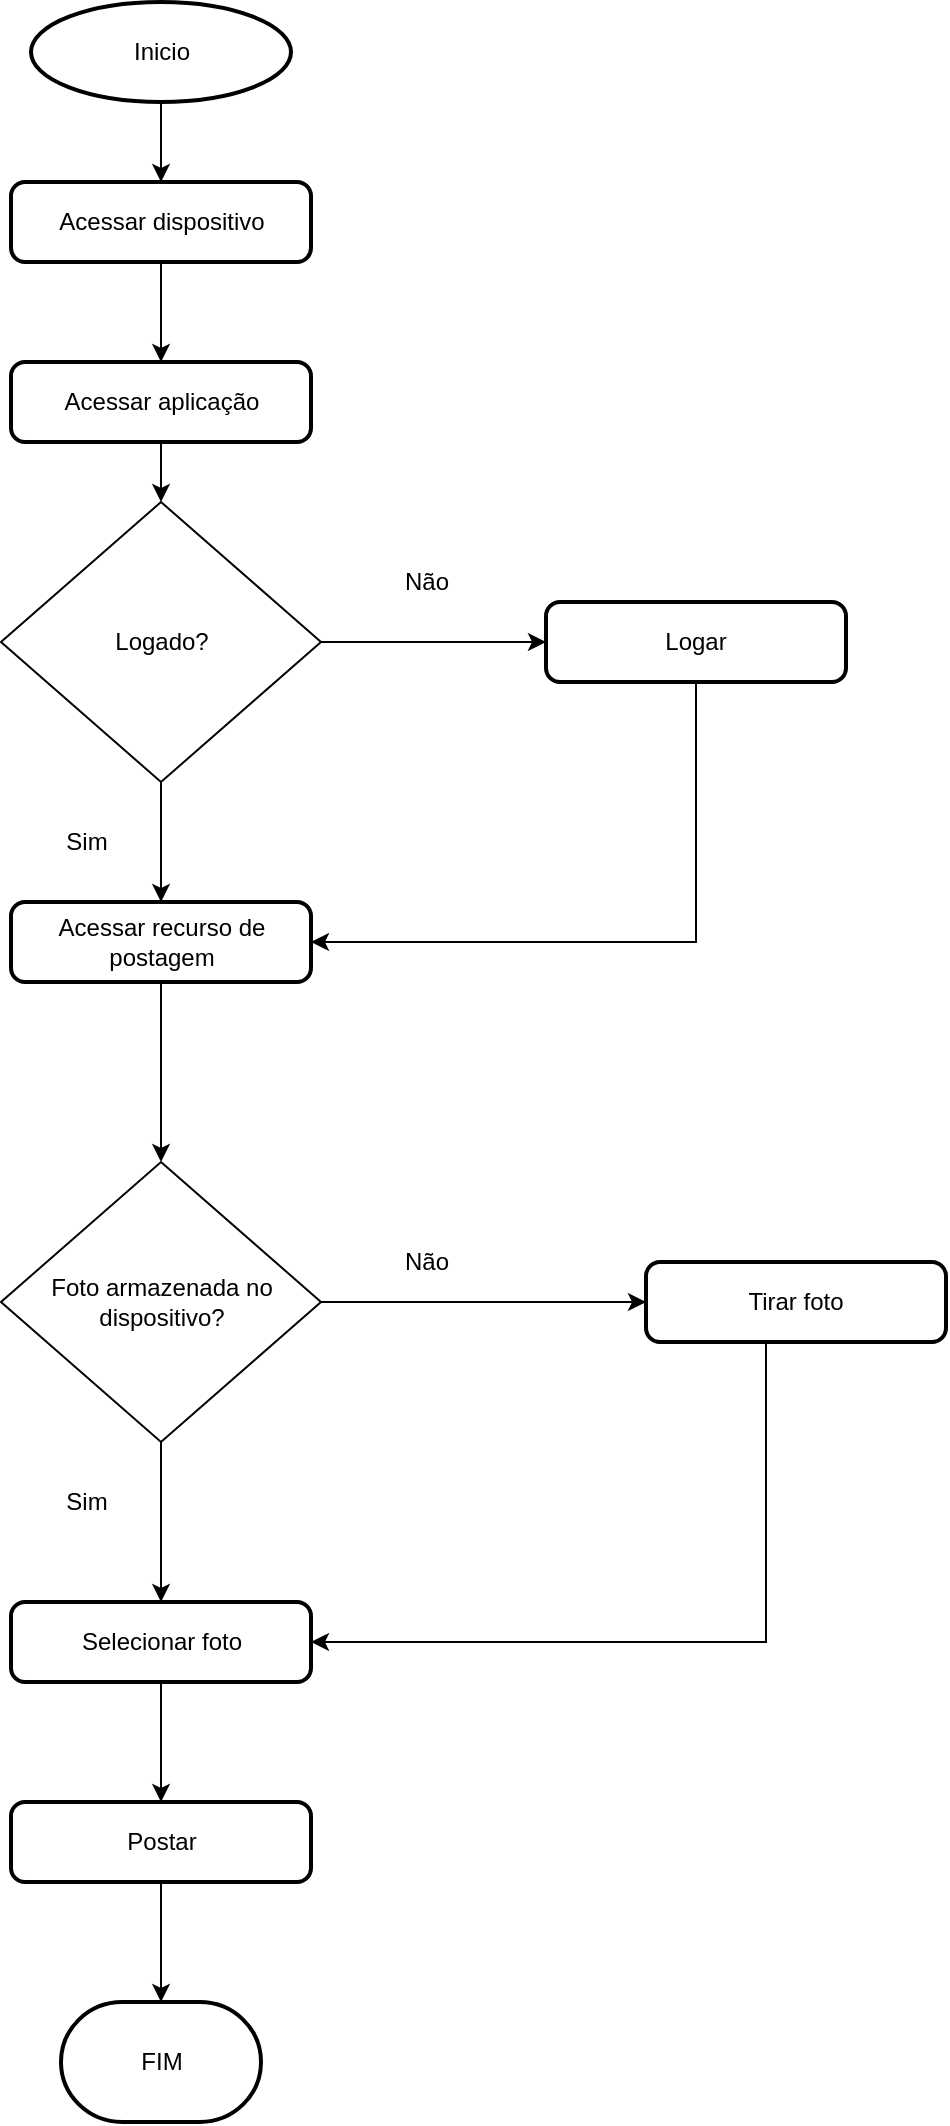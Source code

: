 <mxfile version="17.3.0" type="device"><diagram id="FD3kfYmSTP30a2gsyOKy" name="Page-1"><mxGraphModel dx="732" dy="463" grid="1" gridSize="10" guides="1" tooltips="1" connect="1" arrows="1" fold="1" page="1" pageScale="1" pageWidth="850" pageHeight="1100" math="0" shadow="0"><root><mxCell id="0"/><mxCell id="1" parent="0"/><mxCell id="ihIQkwBIJBSptwLGl4jw-69" style="edgeStyle=orthogonalEdgeStyle;rounded=0;orthogonalLoop=1;jettySize=auto;html=1;entryX=0.5;entryY=0;entryDx=0;entryDy=0;" edge="1" parent="1" source="QkWOu7_470k10VPozCiK-3" target="ihIQkwBIJBSptwLGl4jw-53"><mxGeometry relative="1" as="geometry"/></mxCell><mxCell id="QkWOu7_470k10VPozCiK-3" value="Inicio" style="strokeWidth=2;html=1;shape=mxgraph.flowchart.start_1;whiteSpace=wrap;" parent="1" vertex="1"><mxGeometry x="252.5" y="110" width="130" height="50" as="geometry"/></mxCell><mxCell id="QkWOu7_470k10VPozCiK-10" value="FIM" style="strokeWidth=2;html=1;shape=mxgraph.flowchart.terminator;whiteSpace=wrap;" parent="1" vertex="1"><mxGeometry x="267.5" y="1110" width="100" height="60" as="geometry"/></mxCell><mxCell id="ihIQkwBIJBSptwLGl4jw-61" style="edgeStyle=orthogonalEdgeStyle;rounded=0;orthogonalLoop=1;jettySize=auto;html=1;entryX=1;entryY=0.5;entryDx=0;entryDy=0;" edge="1" parent="1" source="ihIQkwBIJBSptwLGl4jw-52" target="ihIQkwBIJBSptwLGl4jw-60"><mxGeometry relative="1" as="geometry"><Array as="points"><mxPoint x="585" y="580"/></Array></mxGeometry></mxCell><mxCell id="ihIQkwBIJBSptwLGl4jw-52" value="Logar" style="rounded=1;whiteSpace=wrap;html=1;absoluteArcSize=1;arcSize=14;strokeWidth=2;" vertex="1" parent="1"><mxGeometry x="510" y="410" width="150" height="40" as="geometry"/></mxCell><mxCell id="ihIQkwBIJBSptwLGl4jw-70" style="edgeStyle=orthogonalEdgeStyle;rounded=0;orthogonalLoop=1;jettySize=auto;html=1;entryX=0.5;entryY=0;entryDx=0;entryDy=0;" edge="1" parent="1" source="ihIQkwBIJBSptwLGl4jw-53" target="ihIQkwBIJBSptwLGl4jw-54"><mxGeometry relative="1" as="geometry"/></mxCell><mxCell id="ihIQkwBIJBSptwLGl4jw-53" value="Acessar dispositivo" style="rounded=1;whiteSpace=wrap;html=1;absoluteArcSize=1;arcSize=14;strokeWidth=2;" vertex="1" parent="1"><mxGeometry x="242.5" y="200" width="150" height="40" as="geometry"/></mxCell><mxCell id="ihIQkwBIJBSptwLGl4jw-71" style="edgeStyle=orthogonalEdgeStyle;rounded=0;orthogonalLoop=1;jettySize=auto;html=1;" edge="1" parent="1" source="ihIQkwBIJBSptwLGl4jw-54" target="ihIQkwBIJBSptwLGl4jw-56"><mxGeometry relative="1" as="geometry"/></mxCell><mxCell id="ihIQkwBIJBSptwLGl4jw-54" value="Acessar aplicação" style="rounded=1;whiteSpace=wrap;html=1;absoluteArcSize=1;arcSize=14;strokeWidth=2;" vertex="1" parent="1"><mxGeometry x="242.5" y="290" width="150" height="40" as="geometry"/></mxCell><mxCell id="ihIQkwBIJBSptwLGl4jw-59" style="edgeStyle=orthogonalEdgeStyle;rounded=0;orthogonalLoop=1;jettySize=auto;html=1;entryX=0;entryY=0.5;entryDx=0;entryDy=0;" edge="1" parent="1" source="ihIQkwBIJBSptwLGl4jw-56" target="ihIQkwBIJBSptwLGl4jw-52"><mxGeometry relative="1" as="geometry"/></mxCell><mxCell id="ihIQkwBIJBSptwLGl4jw-72" style="edgeStyle=orthogonalEdgeStyle;rounded=0;orthogonalLoop=1;jettySize=auto;html=1;" edge="1" parent="1" source="ihIQkwBIJBSptwLGl4jw-56" target="ihIQkwBIJBSptwLGl4jw-60"><mxGeometry relative="1" as="geometry"/></mxCell><mxCell id="ihIQkwBIJBSptwLGl4jw-56" value="Logado?" style="rhombus;whiteSpace=wrap;html=1;" vertex="1" parent="1"><mxGeometry x="237.5" y="360" width="160" height="140" as="geometry"/></mxCell><mxCell id="ihIQkwBIJBSptwLGl4jw-57" value="Sim" style="text;html=1;align=center;verticalAlign=middle;resizable=0;points=[];autosize=1;strokeColor=none;fillColor=none;" vertex="1" parent="1"><mxGeometry x="260" y="520" width="40" height="20" as="geometry"/></mxCell><mxCell id="ihIQkwBIJBSptwLGl4jw-58" value="Não" style="text;html=1;align=center;verticalAlign=middle;resizable=0;points=[];autosize=1;strokeColor=none;fillColor=none;" vertex="1" parent="1"><mxGeometry x="430" y="390" width="40" height="20" as="geometry"/></mxCell><mxCell id="ihIQkwBIJBSptwLGl4jw-73" style="edgeStyle=orthogonalEdgeStyle;rounded=0;orthogonalLoop=1;jettySize=auto;html=1;" edge="1" parent="1" source="ihIQkwBIJBSptwLGl4jw-60" target="ihIQkwBIJBSptwLGl4jw-62"><mxGeometry relative="1" as="geometry"/></mxCell><mxCell id="ihIQkwBIJBSptwLGl4jw-60" value="Acessar recurso de postagem" style="rounded=1;whiteSpace=wrap;html=1;absoluteArcSize=1;arcSize=14;strokeWidth=2;" vertex="1" parent="1"><mxGeometry x="242.5" y="560" width="150" height="40" as="geometry"/></mxCell><mxCell id="ihIQkwBIJBSptwLGl4jw-74" style="edgeStyle=orthogonalEdgeStyle;rounded=0;orthogonalLoop=1;jettySize=auto;html=1;" edge="1" parent="1" source="ihIQkwBIJBSptwLGl4jw-62" target="ihIQkwBIJBSptwLGl4jw-63"><mxGeometry relative="1" as="geometry"/></mxCell><mxCell id="ihIQkwBIJBSptwLGl4jw-76" style="edgeStyle=orthogonalEdgeStyle;rounded=0;orthogonalLoop=1;jettySize=auto;html=1;" edge="1" parent="1" source="ihIQkwBIJBSptwLGl4jw-62" target="ihIQkwBIJBSptwLGl4jw-65"><mxGeometry relative="1" as="geometry"/></mxCell><mxCell id="ihIQkwBIJBSptwLGl4jw-62" value="Foto armazenada no dispositivo?" style="rhombus;whiteSpace=wrap;html=1;" vertex="1" parent="1"><mxGeometry x="237.5" y="690" width="160" height="140" as="geometry"/></mxCell><mxCell id="ihIQkwBIJBSptwLGl4jw-78" style="edgeStyle=orthogonalEdgeStyle;rounded=0;orthogonalLoop=1;jettySize=auto;html=1;" edge="1" parent="1" source="ihIQkwBIJBSptwLGl4jw-63" target="ihIQkwBIJBSptwLGl4jw-65"><mxGeometry relative="1" as="geometry"><Array as="points"><mxPoint x="620" y="930"/></Array></mxGeometry></mxCell><mxCell id="ihIQkwBIJBSptwLGl4jw-63" value="Tirar foto" style="rounded=1;whiteSpace=wrap;html=1;absoluteArcSize=1;arcSize=14;strokeWidth=2;" vertex="1" parent="1"><mxGeometry x="560" y="740" width="150" height="40" as="geometry"/></mxCell><mxCell id="ihIQkwBIJBSptwLGl4jw-64" value="Não" style="text;html=1;align=center;verticalAlign=middle;resizable=0;points=[];autosize=1;strokeColor=none;fillColor=none;" vertex="1" parent="1"><mxGeometry x="430" y="730" width="40" height="20" as="geometry"/></mxCell><mxCell id="ihIQkwBIJBSptwLGl4jw-79" style="edgeStyle=orthogonalEdgeStyle;rounded=0;orthogonalLoop=1;jettySize=auto;html=1;entryX=0.5;entryY=0;entryDx=0;entryDy=0;" edge="1" parent="1" source="ihIQkwBIJBSptwLGl4jw-65" target="ihIQkwBIJBSptwLGl4jw-68"><mxGeometry relative="1" as="geometry"/></mxCell><mxCell id="ihIQkwBIJBSptwLGl4jw-65" value="Selecionar foto" style="rounded=1;whiteSpace=wrap;html=1;absoluteArcSize=1;arcSize=14;strokeWidth=2;" vertex="1" parent="1"><mxGeometry x="242.5" y="910" width="150" height="40" as="geometry"/></mxCell><mxCell id="ihIQkwBIJBSptwLGl4jw-66" value="Sim" style="text;html=1;align=center;verticalAlign=middle;resizable=0;points=[];autosize=1;strokeColor=none;fillColor=none;" vertex="1" parent="1"><mxGeometry x="260" y="850" width="40" height="20" as="geometry"/></mxCell><mxCell id="ihIQkwBIJBSptwLGl4jw-80" style="edgeStyle=orthogonalEdgeStyle;rounded=0;orthogonalLoop=1;jettySize=auto;html=1;entryX=0.5;entryY=0;entryDx=0;entryDy=0;entryPerimeter=0;" edge="1" parent="1" source="ihIQkwBIJBSptwLGl4jw-68" target="QkWOu7_470k10VPozCiK-10"><mxGeometry relative="1" as="geometry"/></mxCell><mxCell id="ihIQkwBIJBSptwLGl4jw-68" value="Postar" style="rounded=1;whiteSpace=wrap;html=1;absoluteArcSize=1;arcSize=14;strokeWidth=2;" vertex="1" parent="1"><mxGeometry x="242.5" y="1010" width="150" height="40" as="geometry"/></mxCell></root></mxGraphModel></diagram></mxfile>